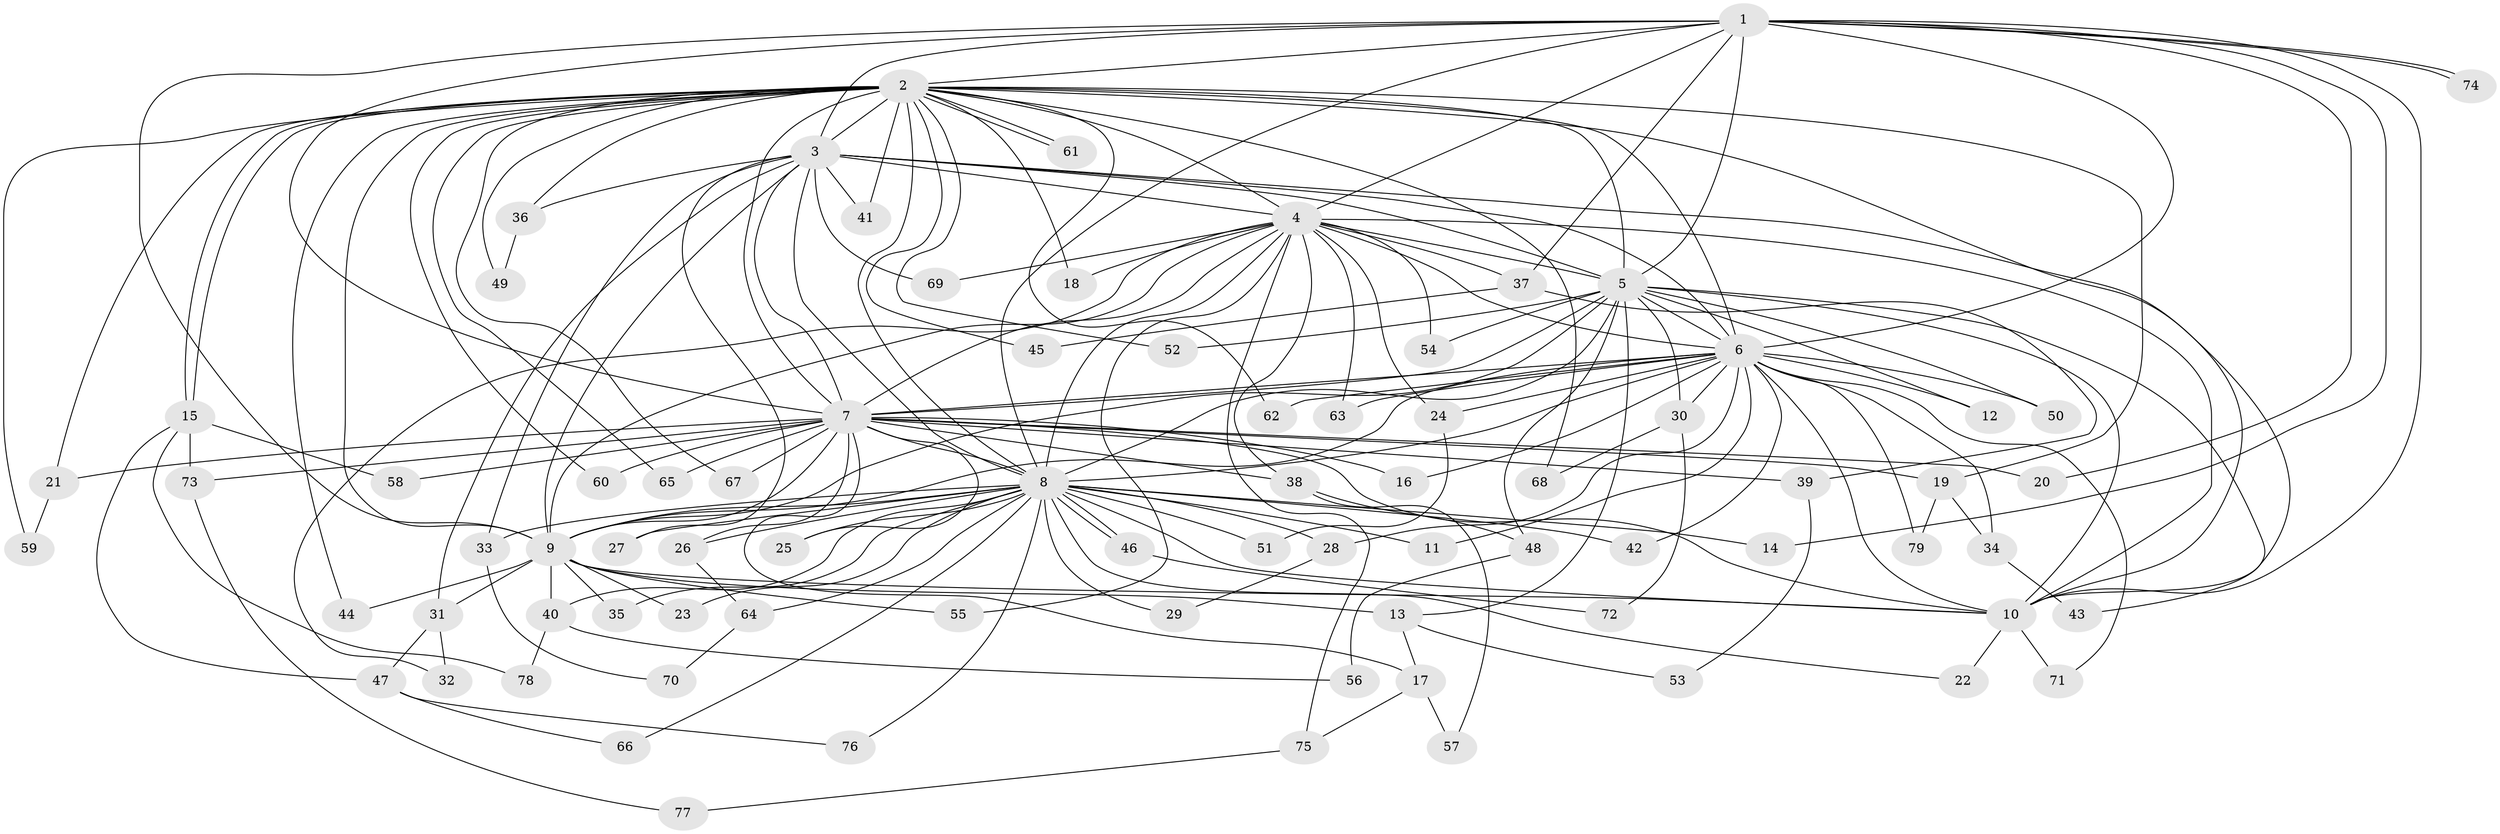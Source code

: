 // Generated by graph-tools (version 1.1) at 2025/49/03/09/25 03:49:32]
// undirected, 79 vertices, 183 edges
graph export_dot {
graph [start="1"]
  node [color=gray90,style=filled];
  1;
  2;
  3;
  4;
  5;
  6;
  7;
  8;
  9;
  10;
  11;
  12;
  13;
  14;
  15;
  16;
  17;
  18;
  19;
  20;
  21;
  22;
  23;
  24;
  25;
  26;
  27;
  28;
  29;
  30;
  31;
  32;
  33;
  34;
  35;
  36;
  37;
  38;
  39;
  40;
  41;
  42;
  43;
  44;
  45;
  46;
  47;
  48;
  49;
  50;
  51;
  52;
  53;
  54;
  55;
  56;
  57;
  58;
  59;
  60;
  61;
  62;
  63;
  64;
  65;
  66;
  67;
  68;
  69;
  70;
  71;
  72;
  73;
  74;
  75;
  76;
  77;
  78;
  79;
  1 -- 2;
  1 -- 3;
  1 -- 4;
  1 -- 5;
  1 -- 6;
  1 -- 7;
  1 -- 8;
  1 -- 9;
  1 -- 10;
  1 -- 14;
  1 -- 20;
  1 -- 37;
  1 -- 74;
  1 -- 74;
  2 -- 3;
  2 -- 4;
  2 -- 5;
  2 -- 6;
  2 -- 7;
  2 -- 8;
  2 -- 9;
  2 -- 10;
  2 -- 15;
  2 -- 15;
  2 -- 18;
  2 -- 19;
  2 -- 21;
  2 -- 36;
  2 -- 41;
  2 -- 44;
  2 -- 45;
  2 -- 49;
  2 -- 52;
  2 -- 59;
  2 -- 60;
  2 -- 61;
  2 -- 61;
  2 -- 62;
  2 -- 65;
  2 -- 67;
  2 -- 68;
  3 -- 4;
  3 -- 5;
  3 -- 6;
  3 -- 7;
  3 -- 8;
  3 -- 9;
  3 -- 10;
  3 -- 27;
  3 -- 31;
  3 -- 33;
  3 -- 36;
  3 -- 41;
  3 -- 69;
  4 -- 5;
  4 -- 6;
  4 -- 7;
  4 -- 8;
  4 -- 9;
  4 -- 10;
  4 -- 18;
  4 -- 24;
  4 -- 32;
  4 -- 37;
  4 -- 38;
  4 -- 54;
  4 -- 55;
  4 -- 63;
  4 -- 69;
  4 -- 75;
  5 -- 6;
  5 -- 7;
  5 -- 8;
  5 -- 9;
  5 -- 10;
  5 -- 12;
  5 -- 13;
  5 -- 30;
  5 -- 43;
  5 -- 48;
  5 -- 50;
  5 -- 52;
  5 -- 54;
  6 -- 7;
  6 -- 8;
  6 -- 9;
  6 -- 10;
  6 -- 11;
  6 -- 12;
  6 -- 16;
  6 -- 24;
  6 -- 28;
  6 -- 30;
  6 -- 34;
  6 -- 42;
  6 -- 50;
  6 -- 62;
  6 -- 63;
  6 -- 71;
  6 -- 79;
  7 -- 8;
  7 -- 9;
  7 -- 10;
  7 -- 16;
  7 -- 17;
  7 -- 19;
  7 -- 20;
  7 -- 21;
  7 -- 25;
  7 -- 26;
  7 -- 38;
  7 -- 39;
  7 -- 58;
  7 -- 60;
  7 -- 65;
  7 -- 67;
  7 -- 73;
  8 -- 9;
  8 -- 10;
  8 -- 11;
  8 -- 14;
  8 -- 22;
  8 -- 23;
  8 -- 25;
  8 -- 26;
  8 -- 27;
  8 -- 28;
  8 -- 29;
  8 -- 33;
  8 -- 35;
  8 -- 40;
  8 -- 42;
  8 -- 46;
  8 -- 46;
  8 -- 51;
  8 -- 64;
  8 -- 66;
  8 -- 76;
  9 -- 10;
  9 -- 13;
  9 -- 23;
  9 -- 31;
  9 -- 35;
  9 -- 40;
  9 -- 44;
  9 -- 55;
  10 -- 22;
  10 -- 71;
  13 -- 17;
  13 -- 53;
  15 -- 47;
  15 -- 58;
  15 -- 73;
  15 -- 78;
  17 -- 57;
  17 -- 75;
  19 -- 34;
  19 -- 79;
  21 -- 59;
  24 -- 51;
  26 -- 64;
  28 -- 29;
  30 -- 68;
  30 -- 72;
  31 -- 32;
  31 -- 47;
  33 -- 70;
  34 -- 43;
  36 -- 49;
  37 -- 39;
  37 -- 45;
  38 -- 48;
  38 -- 57;
  39 -- 53;
  40 -- 56;
  40 -- 78;
  46 -- 72;
  47 -- 66;
  47 -- 76;
  48 -- 56;
  64 -- 70;
  73 -- 77;
  75 -- 77;
}
